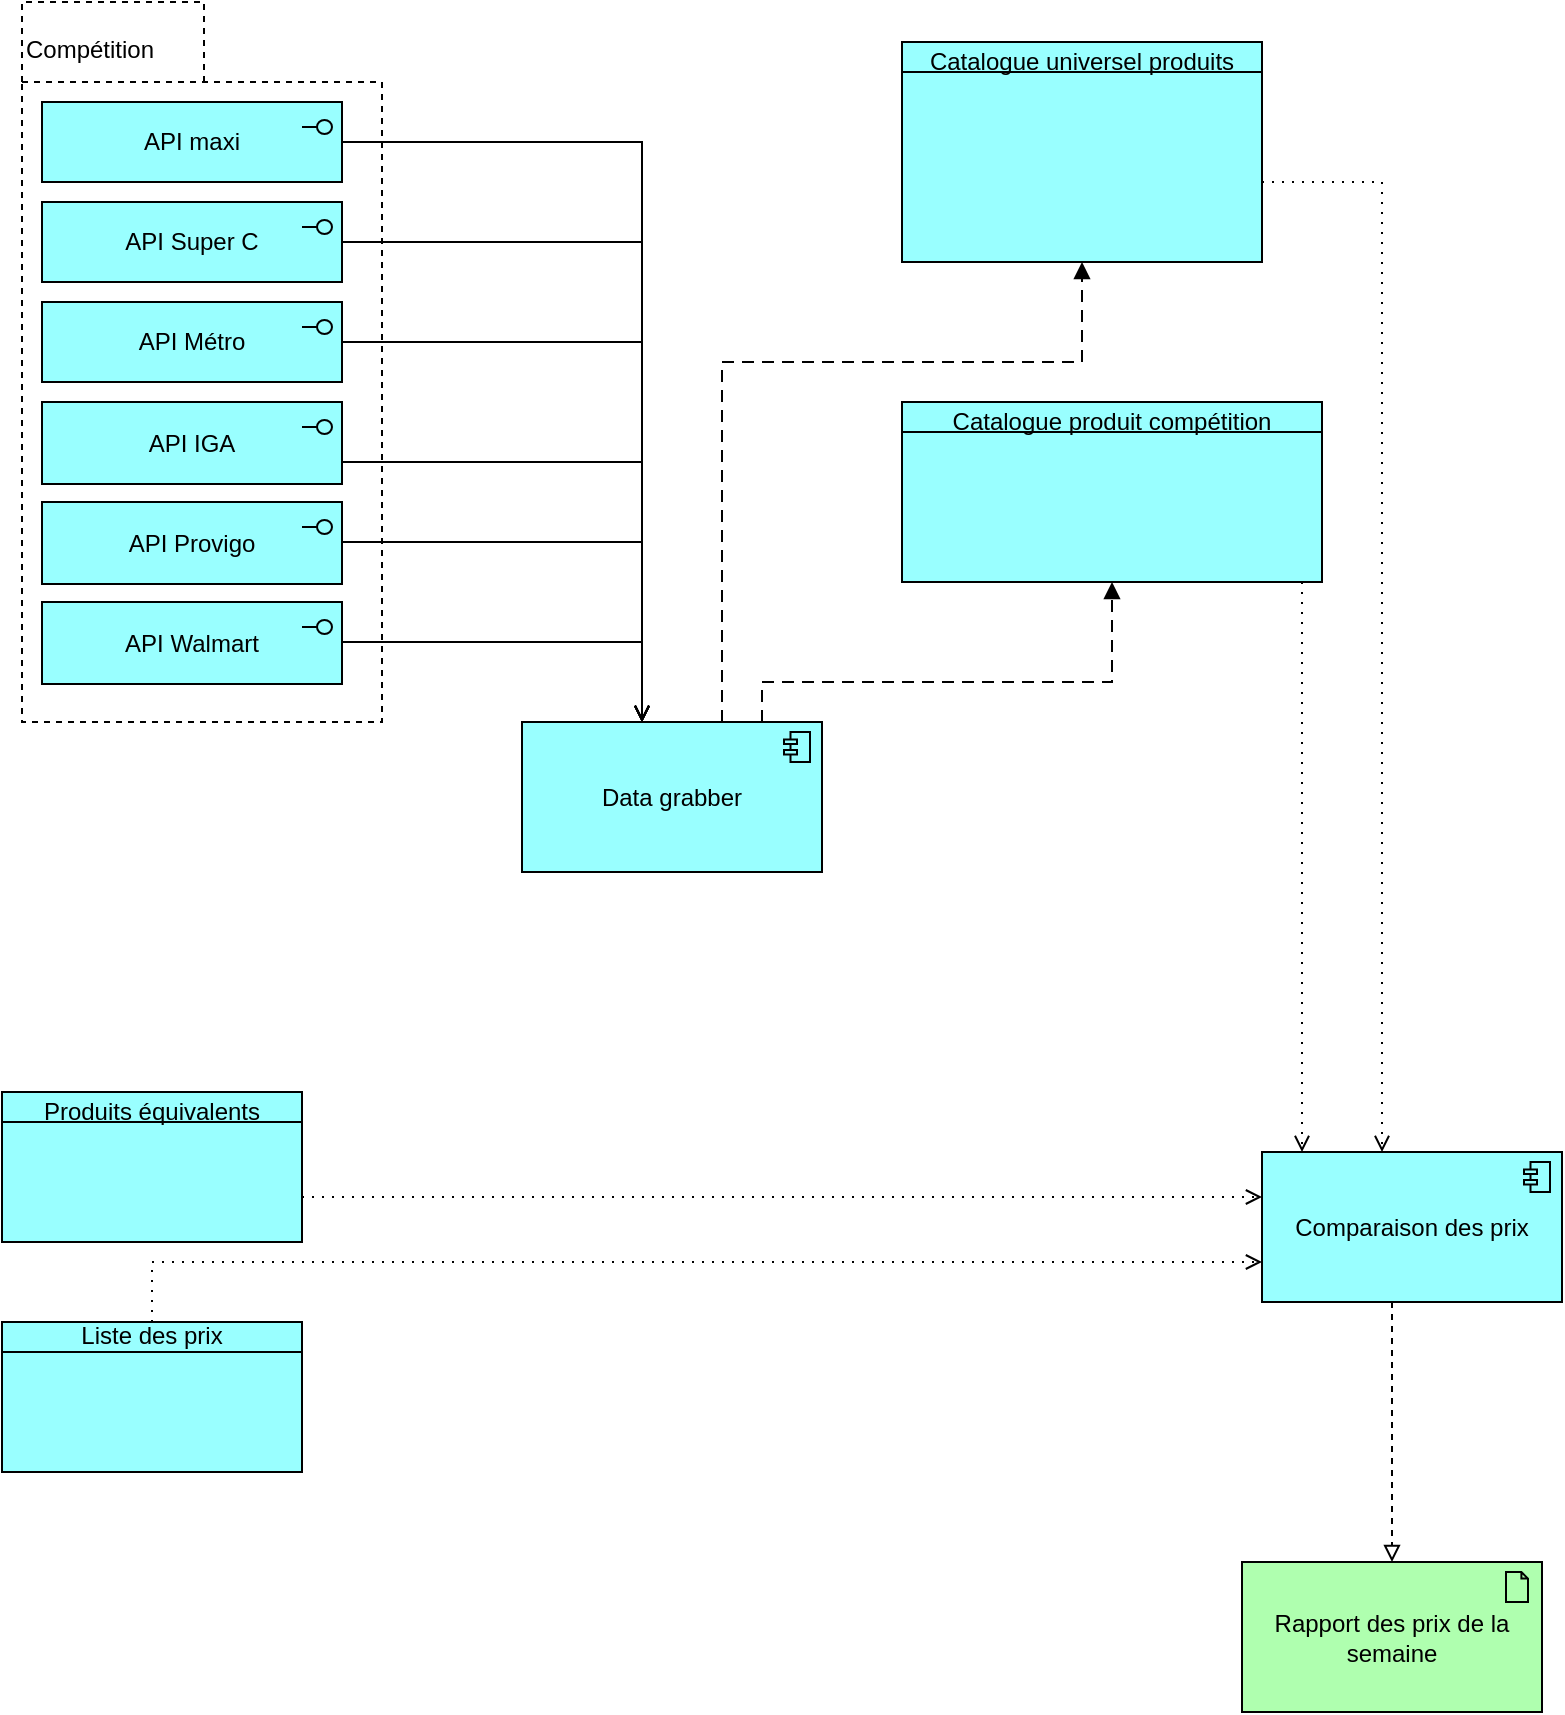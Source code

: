 <mxfile version="20.8.16"><diagram name="Page-1" id="G4LfFz9gmKrVplbP3IKm"><mxGraphModel dx="1035" dy="453" grid="1" gridSize="10" guides="1" tooltips="1" connect="1" arrows="1" fold="1" page="1" pageScale="1" pageWidth="827" pageHeight="1169" math="0" shadow="0"><root><mxCell id="0"/><mxCell id="1" parent="0"/><mxCell id="XmBPpOsb4SAAgT2Xeypp-4" value="Compétition" style="shape=folder;spacingTop=10;tabWidth=91;tabHeight=40;tabPosition=left;html=1;dashed=1;align=left;verticalAlign=top;" vertex="1" parent="1"><mxGeometry x="40" y="10" width="180" height="360" as="geometry"/></mxCell><mxCell id="XmBPpOsb4SAAgT2Xeypp-7" value="API maxi" style="html=1;outlineConnect=0;whiteSpace=wrap;fillColor=#99ffff;shape=mxgraph.archimate3.application;appType=interface;archiType=square;" vertex="1" parent="1"><mxGeometry x="50" y="60" width="150" height="40" as="geometry"/></mxCell><mxCell id="XmBPpOsb4SAAgT2Xeypp-8" value="API Super C" style="html=1;outlineConnect=0;whiteSpace=wrap;fillColor=#99ffff;shape=mxgraph.archimate3.application;appType=interface;archiType=square;" vertex="1" parent="1"><mxGeometry x="50" y="110" width="150" height="40" as="geometry"/></mxCell><mxCell id="XmBPpOsb4SAAgT2Xeypp-9" value="API Métro" style="html=1;outlineConnect=0;whiteSpace=wrap;fillColor=#99ffff;shape=mxgraph.archimate3.application;appType=interface;archiType=square;" vertex="1" parent="1"><mxGeometry x="50" y="160" width="150" height="40" as="geometry"/></mxCell><mxCell id="XmBPpOsb4SAAgT2Xeypp-10" value="API IGA" style="html=1;outlineConnect=0;whiteSpace=wrap;fillColor=#99ffff;shape=mxgraph.archimate3.application;appType=interface;archiType=square;" vertex="1" parent="1"><mxGeometry x="50" y="210" width="150" height="41" as="geometry"/></mxCell><mxCell id="XmBPpOsb4SAAgT2Xeypp-11" value="API Provigo" style="html=1;outlineConnect=0;whiteSpace=wrap;fillColor=#99ffff;shape=mxgraph.archimate3.application;appType=interface;archiType=square;" vertex="1" parent="1"><mxGeometry x="50" y="260" width="150" height="41" as="geometry"/></mxCell><mxCell id="XmBPpOsb4SAAgT2Xeypp-12" value="API Walmart" style="html=1;outlineConnect=0;whiteSpace=wrap;fillColor=#99ffff;shape=mxgraph.archimate3.application;appType=interface;archiType=square;" vertex="1" parent="1"><mxGeometry x="50" y="310" width="150" height="41" as="geometry"/></mxCell><mxCell id="XmBPpOsb4SAAgT2Xeypp-15" value="Data grabber" style="html=1;outlineConnect=0;whiteSpace=wrap;fillColor=#99ffff;shape=mxgraph.archimate3.application;appType=comp;archiType=square;" vertex="1" parent="1"><mxGeometry x="290" y="370" width="150" height="75" as="geometry"/></mxCell><mxCell id="XmBPpOsb4SAAgT2Xeypp-40" value="" style="edgeStyle=elbowEdgeStyle;html=1;endArrow=open;elbow=vertical;endFill=1;rounded=0;" edge="1" parent="1" source="XmBPpOsb4SAAgT2Xeypp-7" target="XmBPpOsb4SAAgT2Xeypp-15"><mxGeometry width="160" relative="1" as="geometry"><mxPoint x="120" y="240" as="sourcePoint"/><mxPoint x="280" y="240" as="targetPoint"/><Array as="points"><mxPoint x="350" y="80"/></Array></mxGeometry></mxCell><mxCell id="XmBPpOsb4SAAgT2Xeypp-41" value="" style="edgeStyle=elbowEdgeStyle;html=1;endArrow=open;elbow=vertical;endFill=1;rounded=0;" edge="1" parent="1" source="XmBPpOsb4SAAgT2Xeypp-8" target="XmBPpOsb4SAAgT2Xeypp-15"><mxGeometry width="160" relative="1" as="geometry"><mxPoint x="270" y="140" as="sourcePoint"/><mxPoint x="280" y="240" as="targetPoint"/><Array as="points"><mxPoint x="350" y="130"/></Array></mxGeometry></mxCell><mxCell id="XmBPpOsb4SAAgT2Xeypp-42" value="" style="edgeStyle=elbowEdgeStyle;html=1;endArrow=open;elbow=vertical;endFill=1;rounded=0;" edge="1" parent="1" source="XmBPpOsb4SAAgT2Xeypp-9" target="XmBPpOsb4SAAgT2Xeypp-15"><mxGeometry width="160" relative="1" as="geometry"><mxPoint x="120" y="240" as="sourcePoint"/><mxPoint x="280" y="240" as="targetPoint"/><Array as="points"><mxPoint x="350" y="180"/><mxPoint x="330" y="220"/></Array></mxGeometry></mxCell><mxCell id="XmBPpOsb4SAAgT2Xeypp-43" value="" style="edgeStyle=elbowEdgeStyle;html=1;endArrow=open;elbow=vertical;endFill=1;rounded=0;" edge="1" parent="1" source="XmBPpOsb4SAAgT2Xeypp-12" target="XmBPpOsb4SAAgT2Xeypp-15"><mxGeometry width="160" relative="1" as="geometry"><mxPoint x="170" y="230" as="sourcePoint"/><mxPoint x="330" y="230" as="targetPoint"/><Array as="points"><mxPoint x="350" y="330"/><mxPoint x="340" y="340"/></Array></mxGeometry></mxCell><mxCell id="XmBPpOsb4SAAgT2Xeypp-44" value="" style="edgeStyle=elbowEdgeStyle;html=1;endArrow=open;elbow=vertical;endFill=1;rounded=0;" edge="1" parent="1" source="XmBPpOsb4SAAgT2Xeypp-11" target="XmBPpOsb4SAAgT2Xeypp-15"><mxGeometry width="160" relative="1" as="geometry"><mxPoint x="300" y="270" as="sourcePoint"/><mxPoint x="330" y="230" as="targetPoint"/><Array as="points"><mxPoint x="350" y="280"/></Array></mxGeometry></mxCell><mxCell id="XmBPpOsb4SAAgT2Xeypp-45" value="" style="edgeStyle=elbowEdgeStyle;html=1;endArrow=open;elbow=vertical;endFill=1;rounded=0;" edge="1" parent="1" source="XmBPpOsb4SAAgT2Xeypp-10" target="XmBPpOsb4SAAgT2Xeypp-15"><mxGeometry width="160" relative="1" as="geometry"><mxPoint x="240" y="240" as="sourcePoint"/><mxPoint x="360" y="200" as="targetPoint"/><Array as="points"><mxPoint x="350" y="240"/></Array></mxGeometry></mxCell><mxCell id="XmBPpOsb4SAAgT2Xeypp-46" value="&lt;table style=&quot;font-size:1em;width:100%;height:100%;&quot; cellspacing=&quot;0&quot; cellpadding=&quot;0&quot;&gt;&lt;tbody&gt;&lt;tr style=&quot;height:20px;&quot;&gt;&lt;td align=&quot;center&quot;&gt;Catalogue universel produits&lt;br&gt;&lt;/td&gt;&lt;/tr&gt;&lt;tr&gt;&lt;td style=&quot;padding:4px;&quot; valign=&quot;top&quot; align=&quot;left&quot;&gt;&lt;/td&gt;&lt;/tr&gt;&lt;/tbody&gt;&lt;/table&gt;" style="html=1;outlineConnect=0;whiteSpace=wrap;fillColor=#99ffff;shape=mxgraph.archimate3.businessObject;overflow=fill" vertex="1" parent="1"><mxGeometry x="480" y="30" width="180" height="110" as="geometry"/></mxCell><mxCell id="XmBPpOsb4SAAgT2Xeypp-47" value="&lt;table style=&quot;font-size:1em;width:100%;height:100%;&quot; cellspacing=&quot;0&quot; cellpadding=&quot;0&quot;&gt;&lt;tbody&gt;&lt;tr style=&quot;height:20px;&quot;&gt;&lt;td align=&quot;center&quot;&gt;Catalogue produit compétition&lt;br&gt;&lt;/td&gt;&lt;/tr&gt;&lt;tr&gt;&lt;td style=&quot;padding:4px;&quot; valign=&quot;top&quot; align=&quot;left&quot;&gt;&lt;/td&gt;&lt;/tr&gt;&lt;/tbody&gt;&lt;/table&gt;" style="html=1;outlineConnect=0;whiteSpace=wrap;fillColor=#99ffff;shape=mxgraph.archimate3.businessObject;overflow=fill" vertex="1" parent="1"><mxGeometry x="480" y="210" width="210" height="90" as="geometry"/></mxCell><mxCell id="XmBPpOsb4SAAgT2Xeypp-48" value="" style="edgeStyle=elbowEdgeStyle;html=1;endArrow=block;dashed=1;elbow=vertical;endFill=1;dashPattern=6 4;rounded=0;" edge="1" parent="1" source="XmBPpOsb4SAAgT2Xeypp-15" target="XmBPpOsb4SAAgT2Xeypp-46"><mxGeometry width="160" relative="1" as="geometry"><mxPoint x="310" y="240" as="sourcePoint"/><mxPoint x="470" y="240" as="targetPoint"/><Array as="points"><mxPoint x="390" y="190"/><mxPoint x="440" y="90"/><mxPoint x="450" y="410"/><mxPoint x="430" y="400"/><mxPoint x="480" y="400"/><mxPoint x="460" y="170"/></Array></mxGeometry></mxCell><mxCell id="XmBPpOsb4SAAgT2Xeypp-51" value="" style="edgeStyle=elbowEdgeStyle;html=1;endArrow=block;dashed=1;elbow=vertical;endFill=1;dashPattern=6 4;rounded=0;" edge="1" parent="1" source="XmBPpOsb4SAAgT2Xeypp-15" target="XmBPpOsb4SAAgT2Xeypp-47"><mxGeometry width="160" relative="1" as="geometry"><mxPoint x="310" y="240" as="sourcePoint"/><mxPoint x="470" y="240" as="targetPoint"/><Array as="points"><mxPoint x="410" y="350"/></Array></mxGeometry></mxCell><mxCell id="XmBPpOsb4SAAgT2Xeypp-52" value="Comparaison des prix" style="html=1;outlineConnect=0;whiteSpace=wrap;fillColor=#99ffff;shape=mxgraph.archimate3.application;appType=comp;archiType=square;" vertex="1" parent="1"><mxGeometry x="660" y="585" width="150" height="75" as="geometry"/></mxCell><mxCell id="XmBPpOsb4SAAgT2Xeypp-53" value="&lt;table style=&quot;font-size:1em;width:100%;height:100%;&quot; cellspacing=&quot;0&quot; cellpadding=&quot;0&quot;&gt;&lt;tbody&gt;&lt;tr style=&quot;height:20px;&quot;&gt;&lt;td align=&quot;center&quot;&gt;Produits équivalents&lt;br&gt;&lt;/td&gt;&lt;/tr&gt;&lt;tr&gt;&lt;td style=&quot;padding:4px;&quot; valign=&quot;top&quot; align=&quot;left&quot;&gt;&lt;/td&gt;&lt;/tr&gt;&lt;/tbody&gt;&lt;/table&gt;" style="html=1;outlineConnect=0;whiteSpace=wrap;fillColor=#99ffff;shape=mxgraph.archimate3.businessObject;overflow=fill" vertex="1" parent="1"><mxGeometry x="30" y="555" width="150" height="75" as="geometry"/></mxCell><mxCell id="XmBPpOsb4SAAgT2Xeypp-54" value="Liste des prix" style="html=1;outlineConnect=0;whiteSpace=wrap;fillColor=#99ffff;shape=mxgraph.archimate3.businessObject;overflow=fill" vertex="1" parent="1"><mxGeometry x="30" y="670" width="150" height="75" as="geometry"/></mxCell><mxCell id="XmBPpOsb4SAAgT2Xeypp-55" value="" style="edgeStyle=elbowEdgeStyle;html=1;endArrow=open;elbow=vertical;endFill=0;dashed=1;dashPattern=1 4;rounded=0;" edge="1" parent="1" source="XmBPpOsb4SAAgT2Xeypp-46" target="XmBPpOsb4SAAgT2Xeypp-52"><mxGeometry width="160" relative="1" as="geometry"><mxPoint x="610" y="406.97" as="sourcePoint"/><mxPoint x="780" y="490" as="targetPoint"/><Array as="points"><mxPoint x="720" y="100"/></Array></mxGeometry></mxCell><mxCell id="XmBPpOsb4SAAgT2Xeypp-56" value="" style="edgeStyle=elbowEdgeStyle;html=1;endArrow=open;elbow=vertical;endFill=0;dashed=1;dashPattern=1 4;rounded=0;" edge="1" parent="1" source="XmBPpOsb4SAAgT2Xeypp-47" target="XmBPpOsb4SAAgT2Xeypp-52"><mxGeometry width="160" relative="1" as="geometry"><mxPoint x="620" y="416.97" as="sourcePoint"/><mxPoint x="780" y="416.97" as="targetPoint"/><Array as="points"><mxPoint x="680" y="400"/></Array></mxGeometry></mxCell><mxCell id="XmBPpOsb4SAAgT2Xeypp-57" value="" style="edgeStyle=elbowEdgeStyle;html=1;endArrow=open;elbow=vertical;endFill=0;dashed=1;dashPattern=1 4;rounded=0;" edge="1" parent="1" source="XmBPpOsb4SAAgT2Xeypp-53" target="XmBPpOsb4SAAgT2Xeypp-52"><mxGeometry width="160" relative="1" as="geometry"><mxPoint x="630" y="426.97" as="sourcePoint"/><mxPoint x="790" y="426.97" as="targetPoint"/></mxGeometry></mxCell><mxCell id="XmBPpOsb4SAAgT2Xeypp-58" value="" style="edgeStyle=elbowEdgeStyle;html=1;endArrow=open;elbow=vertical;endFill=0;dashed=1;dashPattern=1 4;rounded=0;" edge="1" parent="1" source="XmBPpOsb4SAAgT2Xeypp-54" target="XmBPpOsb4SAAgT2Xeypp-52"><mxGeometry width="160" relative="1" as="geometry"><mxPoint x="640" y="436.97" as="sourcePoint"/><mxPoint x="800" y="436.97" as="targetPoint"/><Array as="points"><mxPoint x="420" y="640"/></Array></mxGeometry></mxCell><mxCell id="XmBPpOsb4SAAgT2Xeypp-59" value="Rapport des prix de la semaine" style="html=1;outlineConnect=0;whiteSpace=wrap;fillColor=#AFFFAF;shape=mxgraph.archimate3.application;appType=artifact;archiType=square;" vertex="1" parent="1"><mxGeometry x="650" y="790" width="150" height="75" as="geometry"/></mxCell><mxCell id="XmBPpOsb4SAAgT2Xeypp-60" value="" style="edgeStyle=elbowEdgeStyle;html=1;endArrow=block;elbow=vertical;endFill=0;dashed=1;rounded=0;" edge="1" parent="1" source="XmBPpOsb4SAAgT2Xeypp-52" target="XmBPpOsb4SAAgT2Xeypp-59"><mxGeometry width="160" relative="1" as="geometry"><mxPoint x="320" y="660" as="sourcePoint"/><mxPoint x="480" y="660" as="targetPoint"/><Array as="points"><mxPoint x="725" y="720"/></Array></mxGeometry></mxCell></root></mxGraphModel></diagram></mxfile>